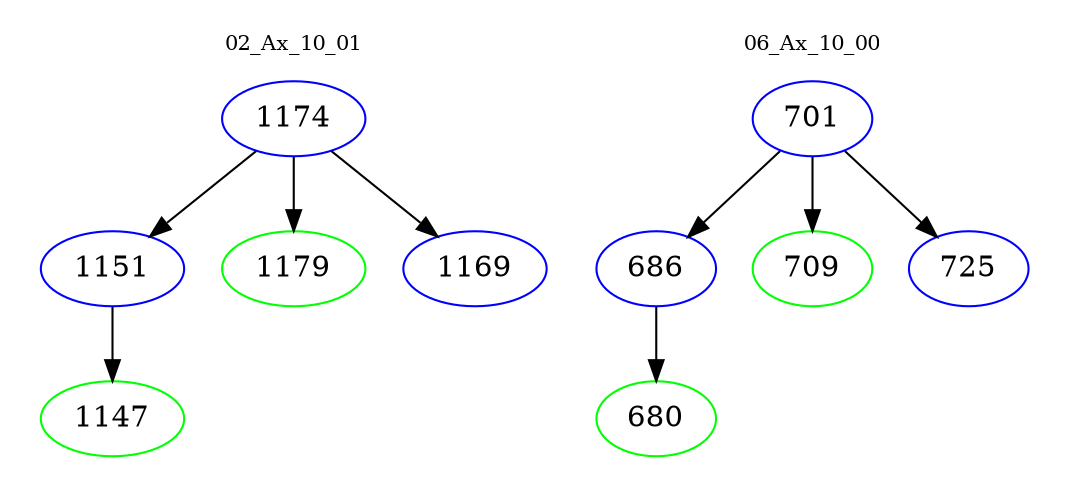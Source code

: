 digraph{
subgraph cluster_0 {
color = white
label = "02_Ax_10_01";
fontsize=10;
T0_1174 [label="1174", color="blue"]
T0_1174 -> T0_1151 [color="black"]
T0_1151 [label="1151", color="blue"]
T0_1151 -> T0_1147 [color="black"]
T0_1147 [label="1147", color="green"]
T0_1174 -> T0_1179 [color="black"]
T0_1179 [label="1179", color="green"]
T0_1174 -> T0_1169 [color="black"]
T0_1169 [label="1169", color="blue"]
}
subgraph cluster_1 {
color = white
label = "06_Ax_10_00";
fontsize=10;
T1_701 [label="701", color="blue"]
T1_701 -> T1_686 [color="black"]
T1_686 [label="686", color="blue"]
T1_686 -> T1_680 [color="black"]
T1_680 [label="680", color="green"]
T1_701 -> T1_709 [color="black"]
T1_709 [label="709", color="green"]
T1_701 -> T1_725 [color="black"]
T1_725 [label="725", color="blue"]
}
}
